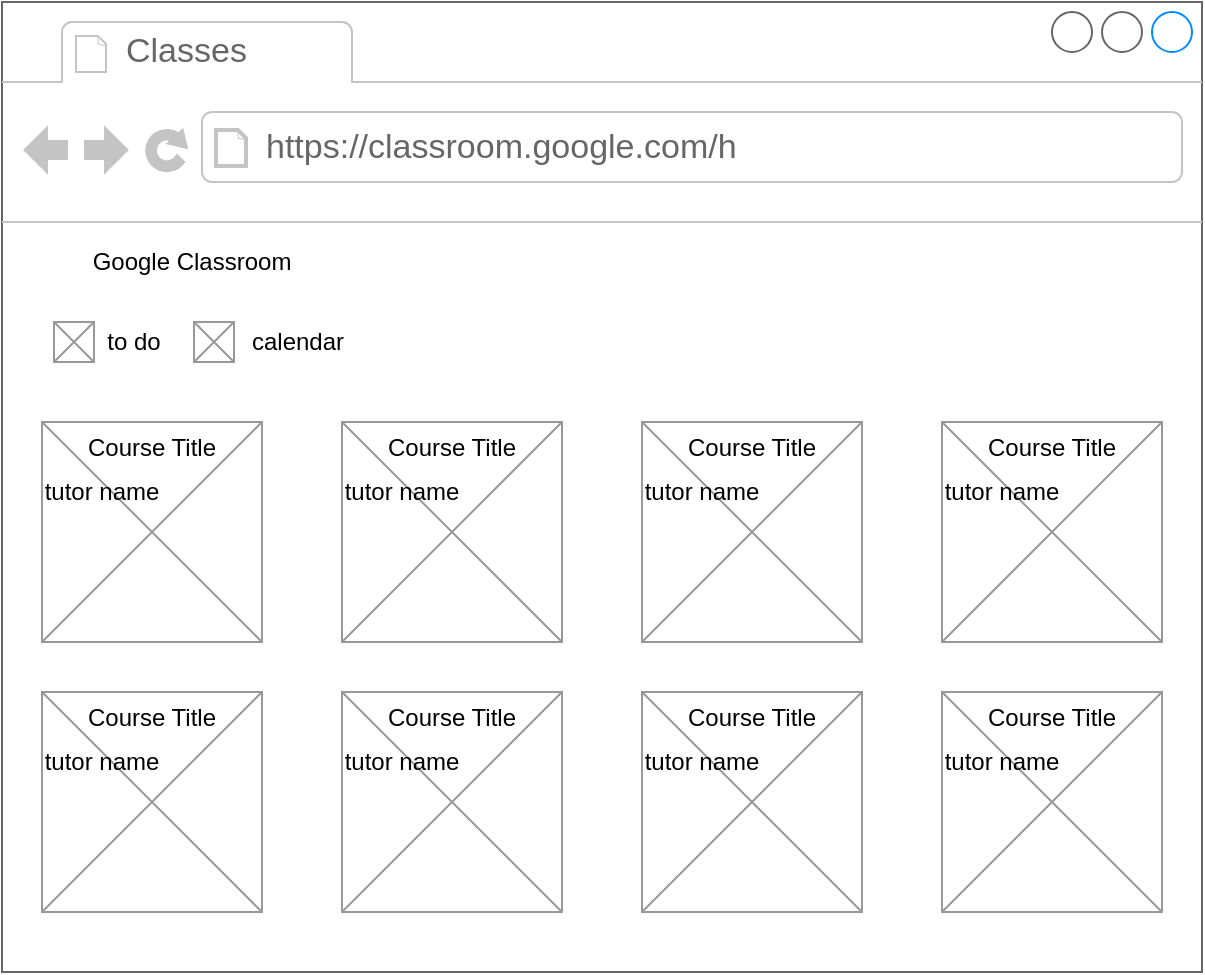 <mxfile version="14.3.1" type="github">
  <diagram id="ySToAvSGsjhQv4NrmPRr" name="Page-1">
    <mxGraphModel dx="782" dy="738" grid="1" gridSize="10" guides="1" tooltips="1" connect="1" arrows="1" fold="1" page="1" pageScale="1" pageWidth="827" pageHeight="1169" math="0" shadow="0">
      <root>
        <mxCell id="0" />
        <mxCell id="1" parent="0" />
        <mxCell id="_5YoYfEXeYqXbbBFYo9I-1" value="" style="strokeWidth=1;shadow=0;dashed=0;align=center;html=1;shape=mxgraph.mockup.containers.browserWindow;rSize=0;strokeColor=#666666;strokeColor2=#008cff;strokeColor3=#c4c4c4;mainText=,;recursiveResize=0;" vertex="1" parent="1">
          <mxGeometry x="100" y="145" width="600" height="485" as="geometry" />
        </mxCell>
        <mxCell id="_5YoYfEXeYqXbbBFYo9I-2" value="Classes" style="strokeWidth=1;shadow=0;dashed=0;align=center;html=1;shape=mxgraph.mockup.containers.anchor;fontSize=17;fontColor=#666666;align=left;" vertex="1" parent="_5YoYfEXeYqXbbBFYo9I-1">
          <mxGeometry x="60" y="12" width="110" height="26" as="geometry" />
        </mxCell>
        <mxCell id="_5YoYfEXeYqXbbBFYo9I-3" value="https://classroom.google.com/h" style="strokeWidth=1;shadow=0;dashed=0;align=center;html=1;shape=mxgraph.mockup.containers.anchor;rSize=0;fontSize=17;fontColor=#666666;align=left;" vertex="1" parent="_5YoYfEXeYqXbbBFYo9I-1">
          <mxGeometry x="130" y="60" width="250" height="26" as="geometry" />
        </mxCell>
        <mxCell id="_5YoYfEXeYqXbbBFYo9I-13" value="" style="shape=image;html=1;verticalAlign=top;verticalLabelPosition=bottom;labelBackgroundColor=#ffffff;imageAspect=0;aspect=fixed;image=https://cdn1.iconfinder.com/data/icons/office-222/91/General_Office_30-128.png" vertex="1" parent="_5YoYfEXeYqXbbBFYo9I-1">
          <mxGeometry x="10" y="120" width="20" height="20" as="geometry" />
        </mxCell>
        <mxCell id="_5YoYfEXeYqXbbBFYo9I-14" value="Google Classroom" style="text;html=1;strokeColor=none;fillColor=none;align=center;verticalAlign=middle;whiteSpace=wrap;rounded=0;" vertex="1" parent="_5YoYfEXeYqXbbBFYo9I-1">
          <mxGeometry x="40" y="120" width="110" height="20" as="geometry" />
        </mxCell>
        <mxCell id="_5YoYfEXeYqXbbBFYo9I-15" value="" style="shape=image;html=1;verticalAlign=top;verticalLabelPosition=bottom;labelBackgroundColor=#ffffff;imageAspect=0;aspect=fixed;image=https://cdn4.iconfinder.com/data/icons/basic-user-interface-elements/700/plus-add-new-create-attach-maximize-128.png" vertex="1" parent="_5YoYfEXeYqXbbBFYo9I-1">
          <mxGeometry x="496" y="130" width="20" height="20" as="geometry" />
        </mxCell>
        <mxCell id="_5YoYfEXeYqXbbBFYo9I-17" value="" style="shape=image;html=1;verticalAlign=top;verticalLabelPosition=bottom;labelBackgroundColor=#ffffff;imageAspect=0;aspect=fixed;image=https://cdn4.iconfinder.com/data/icons/48-bubbles/48/30.User-128.png" vertex="1" parent="_5YoYfEXeYqXbbBFYo9I-1">
          <mxGeometry x="560" y="130" width="20" height="20" as="geometry" />
        </mxCell>
        <mxCell id="_5YoYfEXeYqXbbBFYo9I-18" value="" style="verticalLabelPosition=bottom;shadow=0;dashed=0;align=center;html=1;verticalAlign=top;strokeWidth=1;shape=mxgraph.mockup.graphics.simpleIcon;strokeColor=#999999;" vertex="1" parent="_5YoYfEXeYqXbbBFYo9I-1">
          <mxGeometry x="26" y="160" width="20" height="20" as="geometry" />
        </mxCell>
        <mxCell id="_5YoYfEXeYqXbbBFYo9I-19" value="" style="verticalLabelPosition=bottom;shadow=0;dashed=0;align=center;html=1;verticalAlign=top;strokeWidth=1;shape=mxgraph.mockup.graphics.simpleIcon;strokeColor=#999999;" vertex="1" parent="_5YoYfEXeYqXbbBFYo9I-1">
          <mxGeometry x="96" y="160" width="20" height="20" as="geometry" />
        </mxCell>
        <mxCell id="_5YoYfEXeYqXbbBFYo9I-20" value="to do" style="text;html=1;strokeColor=none;fillColor=none;align=center;verticalAlign=middle;whiteSpace=wrap;rounded=0;" vertex="1" parent="_5YoYfEXeYqXbbBFYo9I-1">
          <mxGeometry x="46" y="160" width="40" height="20" as="geometry" />
        </mxCell>
        <mxCell id="_5YoYfEXeYqXbbBFYo9I-21" value="calendar" style="text;html=1;strokeColor=none;fillColor=none;align=center;verticalAlign=middle;whiteSpace=wrap;rounded=0;" vertex="1" parent="_5YoYfEXeYqXbbBFYo9I-1">
          <mxGeometry x="116" y="160" width="64" height="20" as="geometry" />
        </mxCell>
        <mxCell id="_5YoYfEXeYqXbbBFYo9I-22" value="" style="verticalLabelPosition=bottom;shadow=0;dashed=0;align=center;html=1;verticalAlign=top;strokeWidth=1;shape=mxgraph.mockup.graphics.simpleIcon;strokeColor=#999999;" vertex="1" parent="_5YoYfEXeYqXbbBFYo9I-1">
          <mxGeometry x="20" y="210" width="110" height="110" as="geometry" />
        </mxCell>
        <mxCell id="_5YoYfEXeYqXbbBFYo9I-23" value="" style="verticalLabelPosition=bottom;shadow=0;dashed=0;align=center;html=1;verticalAlign=top;strokeWidth=1;shape=mxgraph.mockup.graphics.simpleIcon;strokeColor=#999999;" vertex="1" parent="_5YoYfEXeYqXbbBFYo9I-1">
          <mxGeometry x="170" y="210" width="110" height="110" as="geometry" />
        </mxCell>
        <mxCell id="_5YoYfEXeYqXbbBFYo9I-24" value="" style="verticalLabelPosition=bottom;shadow=0;dashed=0;align=center;html=1;verticalAlign=top;strokeWidth=1;shape=mxgraph.mockup.graphics.simpleIcon;strokeColor=#999999;" vertex="1" parent="_5YoYfEXeYqXbbBFYo9I-1">
          <mxGeometry x="320" y="210" width="110" height="110" as="geometry" />
        </mxCell>
        <mxCell id="_5YoYfEXeYqXbbBFYo9I-25" value="" style="verticalLabelPosition=bottom;shadow=0;dashed=0;align=center;html=1;verticalAlign=top;strokeWidth=1;shape=mxgraph.mockup.graphics.simpleIcon;strokeColor=#999999;" vertex="1" parent="_5YoYfEXeYqXbbBFYo9I-1">
          <mxGeometry x="470" y="210" width="110" height="110" as="geometry" />
        </mxCell>
        <mxCell id="_5YoYfEXeYqXbbBFYo9I-26" value="" style="verticalLabelPosition=bottom;shadow=0;dashed=0;align=center;html=1;verticalAlign=top;strokeWidth=1;shape=mxgraph.mockup.graphics.simpleIcon;strokeColor=#999999;" vertex="1" parent="_5YoYfEXeYqXbbBFYo9I-1">
          <mxGeometry x="20" y="345" width="110" height="110" as="geometry" />
        </mxCell>
        <mxCell id="_5YoYfEXeYqXbbBFYo9I-27" value="" style="verticalLabelPosition=bottom;shadow=0;dashed=0;align=center;html=1;verticalAlign=top;strokeWidth=1;shape=mxgraph.mockup.graphics.simpleIcon;strokeColor=#999999;" vertex="1" parent="_5YoYfEXeYqXbbBFYo9I-1">
          <mxGeometry x="170" y="345" width="110" height="110" as="geometry" />
        </mxCell>
        <mxCell id="_5YoYfEXeYqXbbBFYo9I-28" value="" style="verticalLabelPosition=bottom;shadow=0;dashed=0;align=center;html=1;verticalAlign=top;strokeWidth=1;shape=mxgraph.mockup.graphics.simpleIcon;strokeColor=#999999;" vertex="1" parent="_5YoYfEXeYqXbbBFYo9I-1">
          <mxGeometry x="320" y="345" width="110" height="110" as="geometry" />
        </mxCell>
        <mxCell id="_5YoYfEXeYqXbbBFYo9I-29" value="" style="verticalLabelPosition=bottom;shadow=0;dashed=0;align=center;html=1;verticalAlign=top;strokeWidth=1;shape=mxgraph.mockup.graphics.simpleIcon;strokeColor=#999999;" vertex="1" parent="_5YoYfEXeYqXbbBFYo9I-1">
          <mxGeometry x="470" y="345" width="110" height="110" as="geometry" />
        </mxCell>
        <mxCell id="_5YoYfEXeYqXbbBFYo9I-30" value="Course Title" style="text;html=1;strokeColor=none;fillColor=none;align=center;verticalAlign=middle;whiteSpace=wrap;rounded=0;" vertex="1" parent="_5YoYfEXeYqXbbBFYo9I-1">
          <mxGeometry x="20" y="210" width="110" height="25" as="geometry" />
        </mxCell>
        <mxCell id="_5YoYfEXeYqXbbBFYo9I-38" value="Course Title" style="text;html=1;strokeColor=none;fillColor=none;align=center;verticalAlign=middle;whiteSpace=wrap;rounded=0;" vertex="1" parent="_5YoYfEXeYqXbbBFYo9I-1">
          <mxGeometry x="170" y="210" width="110" height="25" as="geometry" />
        </mxCell>
        <mxCell id="_5YoYfEXeYqXbbBFYo9I-39" value="Course Title" style="text;html=1;strokeColor=none;fillColor=none;align=center;verticalAlign=middle;whiteSpace=wrap;rounded=0;" vertex="1" parent="_5YoYfEXeYqXbbBFYo9I-1">
          <mxGeometry x="320" y="210" width="110" height="25" as="geometry" />
        </mxCell>
        <mxCell id="_5YoYfEXeYqXbbBFYo9I-40" value="Course Title" style="text;html=1;strokeColor=none;fillColor=none;align=center;verticalAlign=middle;whiteSpace=wrap;rounded=0;" vertex="1" parent="_5YoYfEXeYqXbbBFYo9I-1">
          <mxGeometry x="470" y="210" width="110" height="25" as="geometry" />
        </mxCell>
        <mxCell id="_5YoYfEXeYqXbbBFYo9I-41" value="Course Title" style="text;html=1;strokeColor=none;fillColor=none;align=center;verticalAlign=middle;whiteSpace=wrap;rounded=0;" vertex="1" parent="_5YoYfEXeYqXbbBFYo9I-1">
          <mxGeometry x="20" y="345" width="110" height="25" as="geometry" />
        </mxCell>
        <mxCell id="_5YoYfEXeYqXbbBFYo9I-42" value="Course Title" style="text;html=1;strokeColor=none;fillColor=none;align=center;verticalAlign=middle;whiteSpace=wrap;rounded=0;" vertex="1" parent="_5YoYfEXeYqXbbBFYo9I-1">
          <mxGeometry x="170" y="345" width="110" height="25" as="geometry" />
        </mxCell>
        <mxCell id="_5YoYfEXeYqXbbBFYo9I-43" value="Course Title" style="text;html=1;strokeColor=none;fillColor=none;align=center;verticalAlign=middle;whiteSpace=wrap;rounded=0;" vertex="1" parent="_5YoYfEXeYqXbbBFYo9I-1">
          <mxGeometry x="320" y="345" width="110" height="25" as="geometry" />
        </mxCell>
        <mxCell id="_5YoYfEXeYqXbbBFYo9I-44" value="Course Title" style="text;html=1;strokeColor=none;fillColor=none;align=center;verticalAlign=middle;whiteSpace=wrap;rounded=0;" vertex="1" parent="_5YoYfEXeYqXbbBFYo9I-1">
          <mxGeometry x="470" y="345" width="110" height="25" as="geometry" />
        </mxCell>
        <mxCell id="_5YoYfEXeYqXbbBFYo9I-45" value="tutor name" style="text;html=1;strokeColor=none;fillColor=none;align=center;verticalAlign=middle;whiteSpace=wrap;rounded=0;" vertex="1" parent="_5YoYfEXeYqXbbBFYo9I-1">
          <mxGeometry x="20" y="370" width="60" height="20" as="geometry" />
        </mxCell>
        <mxCell id="_5YoYfEXeYqXbbBFYo9I-46" value="tutor name" style="text;html=1;strokeColor=none;fillColor=none;align=center;verticalAlign=middle;whiteSpace=wrap;rounded=0;" vertex="1" parent="_5YoYfEXeYqXbbBFYo9I-1">
          <mxGeometry x="20" y="235" width="60" height="20" as="geometry" />
        </mxCell>
        <mxCell id="_5YoYfEXeYqXbbBFYo9I-47" value="tutor name" style="text;html=1;strokeColor=none;fillColor=none;align=center;verticalAlign=middle;whiteSpace=wrap;rounded=0;" vertex="1" parent="_5YoYfEXeYqXbbBFYo9I-1">
          <mxGeometry x="170" y="370" width="60" height="20" as="geometry" />
        </mxCell>
        <mxCell id="_5YoYfEXeYqXbbBFYo9I-48" value="tutor name" style="text;html=1;strokeColor=none;fillColor=none;align=center;verticalAlign=middle;whiteSpace=wrap;rounded=0;" vertex="1" parent="_5YoYfEXeYqXbbBFYo9I-1">
          <mxGeometry x="170" y="235" width="60" height="20" as="geometry" />
        </mxCell>
        <mxCell id="_5YoYfEXeYqXbbBFYo9I-49" value="tutor name" style="text;html=1;strokeColor=none;fillColor=none;align=center;verticalAlign=middle;whiteSpace=wrap;rounded=0;" vertex="1" parent="_5YoYfEXeYqXbbBFYo9I-1">
          <mxGeometry x="320" y="370" width="60" height="20" as="geometry" />
        </mxCell>
        <mxCell id="_5YoYfEXeYqXbbBFYo9I-50" value="tutor name" style="text;html=1;strokeColor=none;fillColor=none;align=center;verticalAlign=middle;whiteSpace=wrap;rounded=0;" vertex="1" parent="_5YoYfEXeYqXbbBFYo9I-1">
          <mxGeometry x="320" y="235" width="60" height="20" as="geometry" />
        </mxCell>
        <mxCell id="_5YoYfEXeYqXbbBFYo9I-51" value="tutor name" style="text;html=1;strokeColor=none;fillColor=none;align=center;verticalAlign=middle;whiteSpace=wrap;rounded=0;" vertex="1" parent="_5YoYfEXeYqXbbBFYo9I-1">
          <mxGeometry x="470" y="370" width="60" height="20" as="geometry" />
        </mxCell>
        <mxCell id="_5YoYfEXeYqXbbBFYo9I-52" value="tutor name" style="text;html=1;strokeColor=none;fillColor=none;align=center;verticalAlign=middle;whiteSpace=wrap;rounded=0;" vertex="1" parent="_5YoYfEXeYqXbbBFYo9I-1">
          <mxGeometry x="470" y="235" width="60" height="20" as="geometry" />
        </mxCell>
        <mxCell id="_5YoYfEXeYqXbbBFYo9I-53" value="" style="shape=image;html=1;verticalAlign=top;verticalLabelPosition=bottom;labelBackgroundColor=#ffffff;imageAspect=0;aspect=fixed;image=https://cdn4.iconfinder.com/data/icons/48-bubbles/48/30.User-128.png" vertex="1" parent="_5YoYfEXeYqXbbBFYo9I-1">
          <mxGeometry x="560" y="235" width="20" height="20" as="geometry" />
        </mxCell>
        <mxCell id="_5YoYfEXeYqXbbBFYo9I-54" value="" style="shape=image;html=1;verticalAlign=top;verticalLabelPosition=bottom;labelBackgroundColor=#ffffff;imageAspect=0;aspect=fixed;image=https://cdn4.iconfinder.com/data/icons/48-bubbles/48/30.User-128.png" vertex="1" parent="_5YoYfEXeYqXbbBFYo9I-1">
          <mxGeometry x="560" y="370" width="20" height="20" as="geometry" />
        </mxCell>
        <mxCell id="_5YoYfEXeYqXbbBFYo9I-55" value="" style="shape=image;html=1;verticalAlign=top;verticalLabelPosition=bottom;labelBackgroundColor=#ffffff;imageAspect=0;aspect=fixed;image=https://cdn4.iconfinder.com/data/icons/48-bubbles/48/30.User-128.png" vertex="1" parent="_5YoYfEXeYqXbbBFYo9I-1">
          <mxGeometry x="410" y="235" width="20" height="20" as="geometry" />
        </mxCell>
        <mxCell id="_5YoYfEXeYqXbbBFYo9I-56" value="" style="shape=image;html=1;verticalAlign=top;verticalLabelPosition=bottom;labelBackgroundColor=#ffffff;imageAspect=0;aspect=fixed;image=https://cdn4.iconfinder.com/data/icons/48-bubbles/48/30.User-128.png" vertex="1" parent="_5YoYfEXeYqXbbBFYo9I-1">
          <mxGeometry x="410" y="370" width="20" height="20" as="geometry" />
        </mxCell>
        <mxCell id="_5YoYfEXeYqXbbBFYo9I-57" value="" style="shape=image;html=1;verticalAlign=top;verticalLabelPosition=bottom;labelBackgroundColor=#ffffff;imageAspect=0;aspect=fixed;image=https://cdn4.iconfinder.com/data/icons/48-bubbles/48/30.User-128.png" vertex="1" parent="_5YoYfEXeYqXbbBFYo9I-1">
          <mxGeometry x="260" y="235" width="20" height="20" as="geometry" />
        </mxCell>
        <mxCell id="_5YoYfEXeYqXbbBFYo9I-58" value="" style="shape=image;html=1;verticalAlign=top;verticalLabelPosition=bottom;labelBackgroundColor=#ffffff;imageAspect=0;aspect=fixed;image=https://cdn4.iconfinder.com/data/icons/48-bubbles/48/30.User-128.png" vertex="1" parent="_5YoYfEXeYqXbbBFYo9I-1">
          <mxGeometry x="260" y="370" width="20" height="20" as="geometry" />
        </mxCell>
        <mxCell id="_5YoYfEXeYqXbbBFYo9I-59" value="" style="shape=image;html=1;verticalAlign=top;verticalLabelPosition=bottom;labelBackgroundColor=#ffffff;imageAspect=0;aspect=fixed;image=https://cdn4.iconfinder.com/data/icons/48-bubbles/48/30.User-128.png" vertex="1" parent="_5YoYfEXeYqXbbBFYo9I-1">
          <mxGeometry x="110" y="235" width="20" height="20" as="geometry" />
        </mxCell>
        <mxCell id="_5YoYfEXeYqXbbBFYo9I-60" value="" style="shape=image;html=1;verticalAlign=top;verticalLabelPosition=bottom;labelBackgroundColor=#ffffff;imageAspect=0;aspect=fixed;image=https://cdn4.iconfinder.com/data/icons/48-bubbles/48/30.User-128.png" vertex="1" parent="_5YoYfEXeYqXbbBFYo9I-1">
          <mxGeometry x="110" y="370" width="20" height="20" as="geometry" />
        </mxCell>
        <mxCell id="_5YoYfEXeYqXbbBFYo9I-62" value="" style="shape=image;html=1;verticalAlign=top;verticalLabelPosition=bottom;labelBackgroundColor=#ffffff;imageAspect=0;aspect=fixed;image=https://cdn1.iconfinder.com/data/icons/jumpicon-basic-ui-glyph-1/32/-_Dot-More-Vertical-Menu-128.png" vertex="1" parent="_5YoYfEXeYqXbbBFYo9I-1">
          <mxGeometry x="526" y="131" width="20" height="20" as="geometry" />
        </mxCell>
        <mxCell id="_5YoYfEXeYqXbbBFYo9I-63" value="" style="shape=image;html=1;verticalAlign=top;verticalLabelPosition=bottom;labelBackgroundColor=#ffffff;imageAspect=0;aspect=fixed;image=https://cdn1.iconfinder.com/data/icons/jumpicon-basic-ui-glyph-1/32/-_Dot-More-Vertical-Menu-128.png" vertex="1" parent="_5YoYfEXeYqXbbBFYo9I-1">
          <mxGeometry x="536" y="131" width="20" height="20" as="geometry" />
        </mxCell>
        <mxCell id="_5YoYfEXeYqXbbBFYo9I-64" value="" style="shape=image;html=1;verticalAlign=top;verticalLabelPosition=bottom;labelBackgroundColor=#ffffff;imageAspect=0;aspect=fixed;image=https://cdn1.iconfinder.com/data/icons/jumpicon-basic-ui-glyph-1/32/-_Dot-More-Vertical-Menu-128.png" vertex="1" parent="_5YoYfEXeYqXbbBFYo9I-1">
          <mxGeometry x="516" y="131" width="20" height="20" as="geometry" />
        </mxCell>
      </root>
    </mxGraphModel>
  </diagram>
</mxfile>
